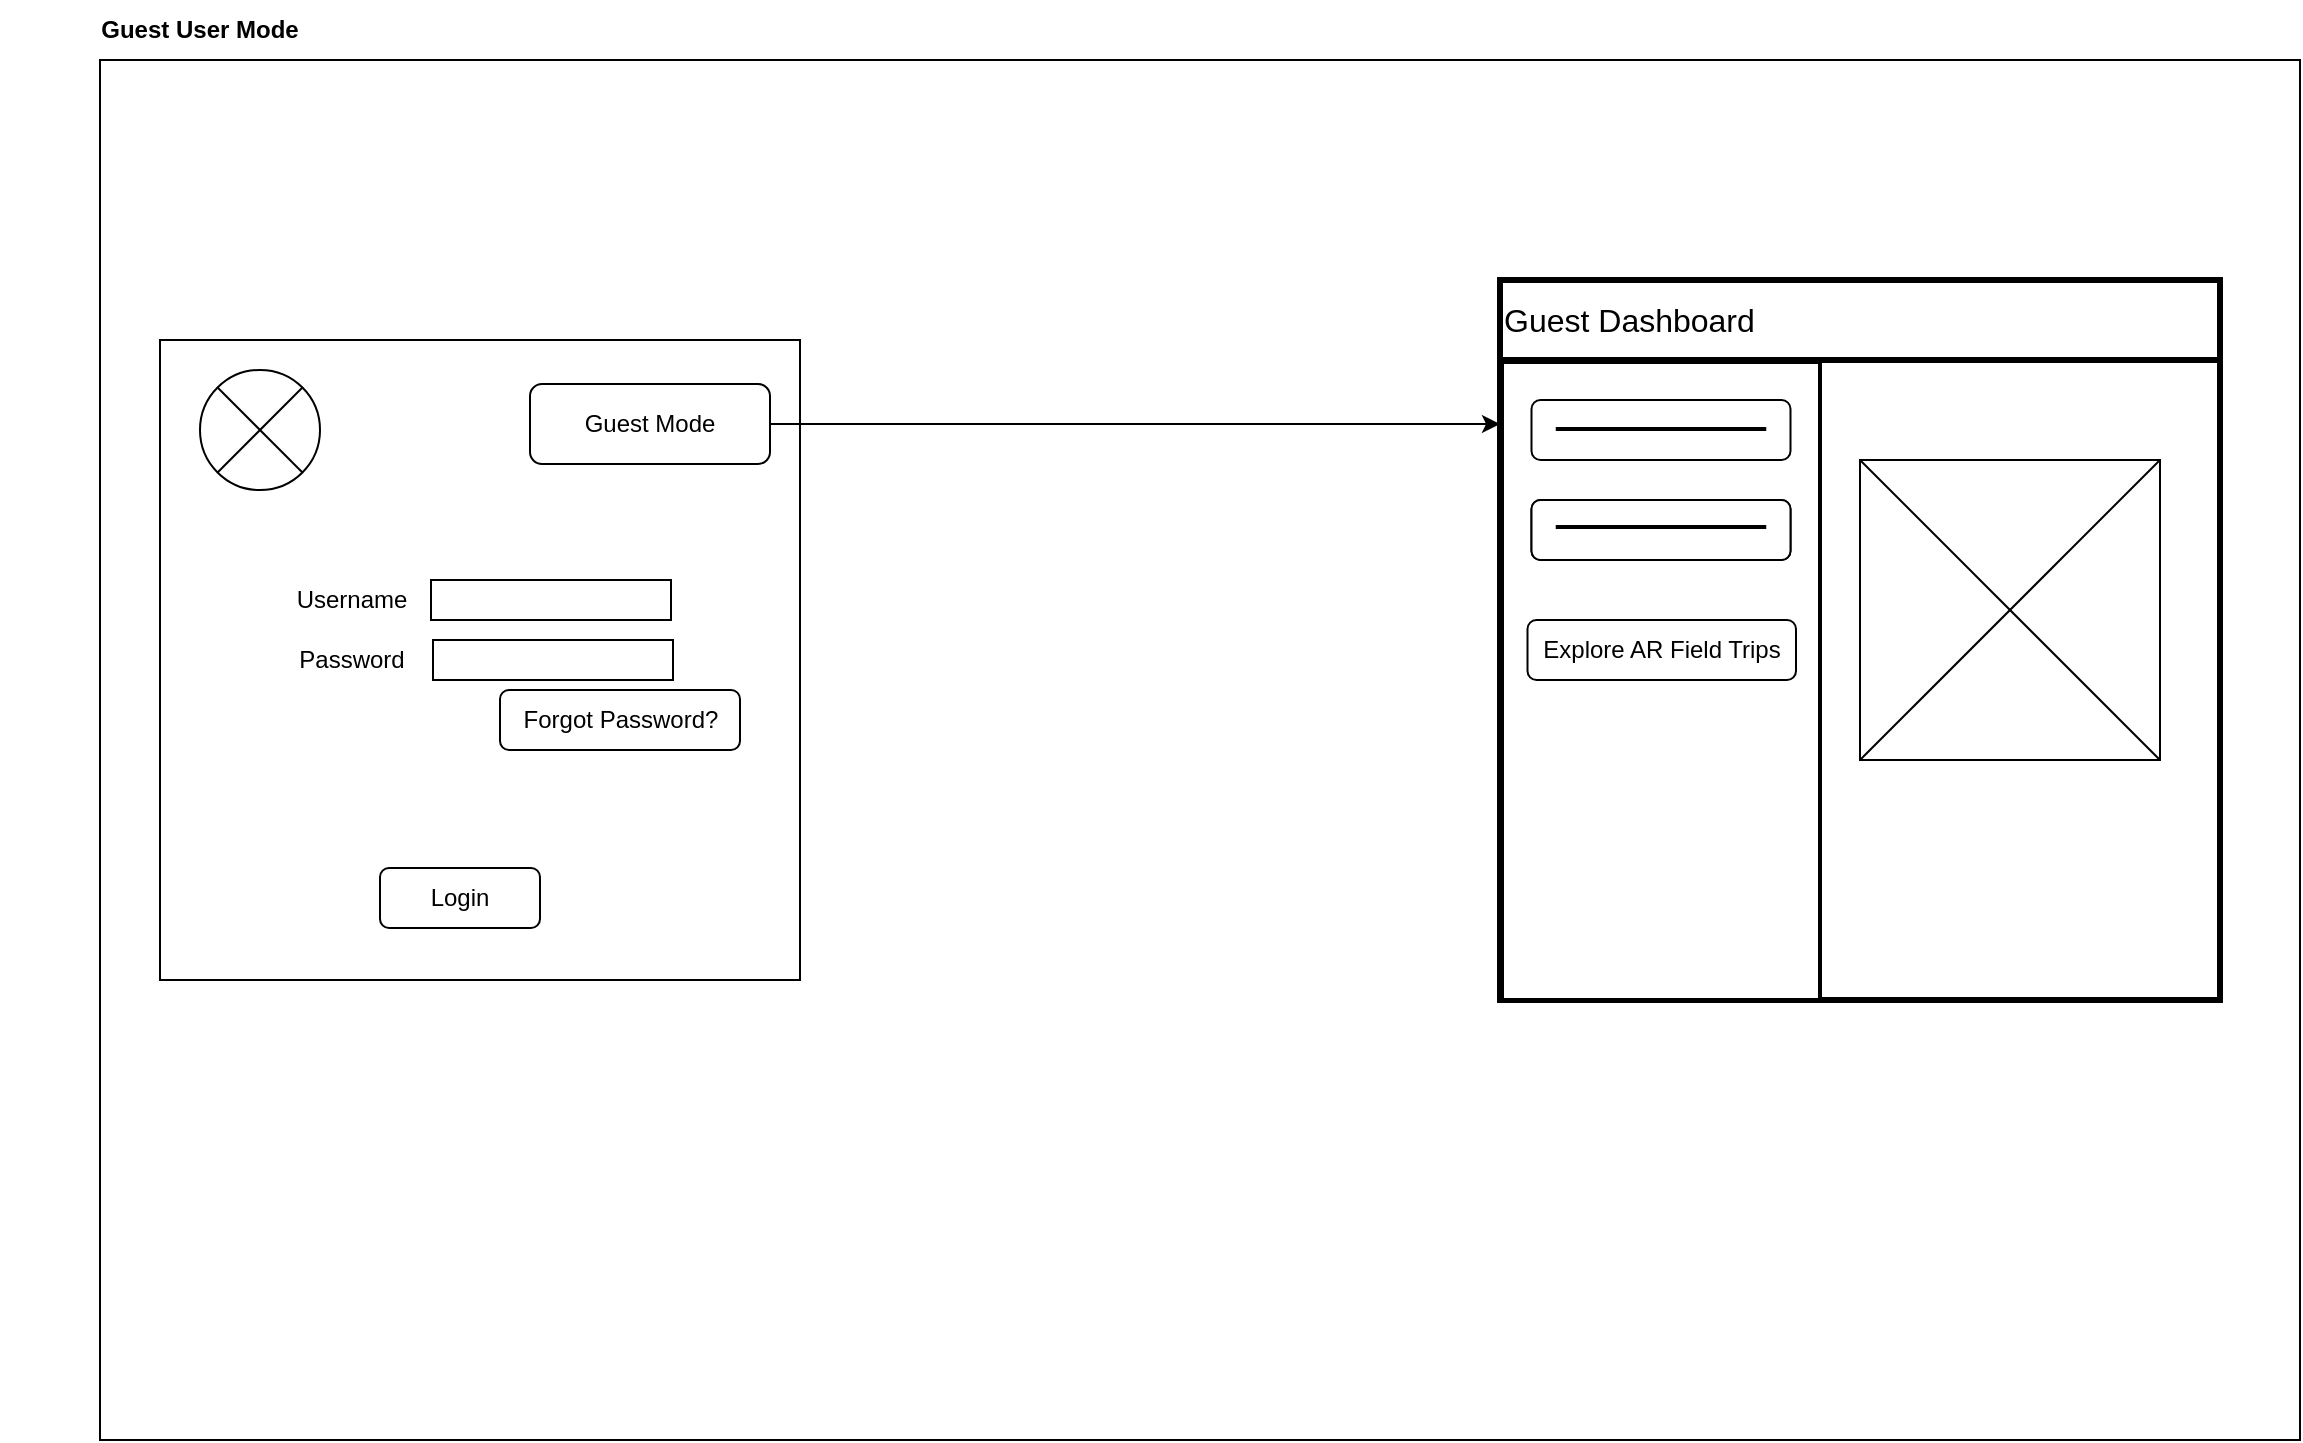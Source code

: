 <mxfile version="24.2.2" type="google">
  <diagram name="Page-1" id="HoPvJJRqYWB1J7XmvUNH">
    <mxGraphModel grid="1" page="1" gridSize="10" guides="1" tooltips="1" connect="1" arrows="1" fold="1" pageScale="1" pageWidth="850" pageHeight="1100" math="0" shadow="0">
      <root>
        <mxCell id="0" />
        <mxCell id="1" parent="0" />
        <mxCell id="nAupj4RW_UxKMyBwL4Jw-29" value="" style="rounded=0;whiteSpace=wrap;html=1;" vertex="1" parent="1">
          <mxGeometry x="90" y="-190" width="1100" height="690" as="geometry" />
        </mxCell>
        <mxCell id="nAupj4RW_UxKMyBwL4Jw-1" value="" style="whiteSpace=wrap;html=1;aspect=fixed;" vertex="1" parent="1">
          <mxGeometry x="120" y="-50" width="320" height="320" as="geometry" />
        </mxCell>
        <mxCell id="nAupj4RW_UxKMyBwL4Jw-2" value="Username" style="text;html=1;strokeColor=none;fillColor=none;align=center;verticalAlign=middle;whiteSpace=wrap;rounded=0;" vertex="1" parent="1">
          <mxGeometry x="185.5" y="65" width="60" height="30" as="geometry" />
        </mxCell>
        <mxCell id="nAupj4RW_UxKMyBwL4Jw-3" value="Password" style="text;html=1;strokeColor=none;fillColor=none;align=center;verticalAlign=middle;whiteSpace=wrap;rounded=0;" vertex="1" parent="1">
          <mxGeometry x="185.5" y="95" width="60" height="30" as="geometry" />
        </mxCell>
        <mxCell id="nAupj4RW_UxKMyBwL4Jw-4" value="" style="rounded=0;whiteSpace=wrap;html=1;" vertex="1" parent="1">
          <mxGeometry x="255.5" y="70" width="120" height="20" as="geometry" />
        </mxCell>
        <mxCell id="nAupj4RW_UxKMyBwL4Jw-5" value="" style="rounded=0;whiteSpace=wrap;html=1;" vertex="1" parent="1">
          <mxGeometry x="256.5" y="100" width="120" height="20" as="geometry" />
        </mxCell>
        <mxCell id="nAupj4RW_UxKMyBwL4Jw-6" value="" style="ellipse;whiteSpace=wrap;html=1;aspect=fixed;" vertex="1" parent="1">
          <mxGeometry x="140" y="-35" width="60" height="60" as="geometry" />
        </mxCell>
        <mxCell id="nAupj4RW_UxKMyBwL4Jw-7" value="" style="endArrow=none;html=1;rounded=0;entryX=0;entryY=0;entryDx=0;entryDy=0;exitX=1;exitY=1;exitDx=0;exitDy=0;" edge="1" parent="1" source="nAupj4RW_UxKMyBwL4Jw-6" target="nAupj4RW_UxKMyBwL4Jw-6">
          <mxGeometry width="50" height="50" relative="1" as="geometry">
            <mxPoint x="310" y="135" as="sourcePoint" />
            <mxPoint x="360" y="85" as="targetPoint" />
          </mxGeometry>
        </mxCell>
        <mxCell id="nAupj4RW_UxKMyBwL4Jw-8" value="" style="endArrow=none;html=1;rounded=0;entryX=1;entryY=0;entryDx=0;entryDy=0;exitX=0;exitY=1;exitDx=0;exitDy=0;" edge="1" parent="1" source="nAupj4RW_UxKMyBwL4Jw-6" target="nAupj4RW_UxKMyBwL4Jw-6">
          <mxGeometry width="50" height="50" relative="1" as="geometry">
            <mxPoint x="310" y="135" as="sourcePoint" />
            <mxPoint x="360" y="85" as="targetPoint" />
          </mxGeometry>
        </mxCell>
        <mxCell id="nAupj4RW_UxKMyBwL4Jw-9" value="Login" style="rounded=1;whiteSpace=wrap;html=1;" vertex="1" parent="1">
          <mxGeometry x="230" y="214" width="80" height="30" as="geometry" />
        </mxCell>
        <mxCell id="nAupj4RW_UxKMyBwL4Jw-10" value="Guest Mode" style="rounded=1;whiteSpace=wrap;html=1;" vertex="1" parent="1">
          <mxGeometry x="305" y="-28" width="120" height="40" as="geometry" />
        </mxCell>
        <mxCell id="nAupj4RW_UxKMyBwL4Jw-11" value="" style="rounded=1;whiteSpace=wrap;html=1;" vertex="1" parent="1">
          <mxGeometry x="290" y="125" width="120" height="30" as="geometry" />
        </mxCell>
        <mxCell id="nAupj4RW_UxKMyBwL4Jw-12" value="Forgot Password?" style="text;html=1;strokeColor=none;fillColor=none;align=center;verticalAlign=middle;whiteSpace=wrap;rounded=0;" vertex="1" parent="1">
          <mxGeometry x="297.5" y="125" width="105" height="30" as="geometry" />
        </mxCell>
        <mxCell id="nAupj4RW_UxKMyBwL4Jw-13" value="" style="whiteSpace=wrap;html=1;aspect=fixed;strokeWidth=3;" vertex="1" parent="1">
          <mxGeometry x="790" y="-80" width="360" height="360" as="geometry" />
        </mxCell>
        <mxCell id="nAupj4RW_UxKMyBwL4Jw-14" value="&lt;span style=&quot;font-size: 16px;&quot;&gt;Guest Dashboard&lt;/span&gt;" style="rounded=0;whiteSpace=wrap;html=1;strokeWidth=3;align=left;" vertex="1" parent="1">
          <mxGeometry x="790" y="-80" width="360" height="40" as="geometry" />
        </mxCell>
        <mxCell id="nAupj4RW_UxKMyBwL4Jw-15" value="" style="rounded=0;whiteSpace=wrap;html=1;strokeWidth=2;" vertex="1" parent="1">
          <mxGeometry x="791" y="-39" width="159" height="319" as="geometry" />
        </mxCell>
        <mxCell id="nAupj4RW_UxKMyBwL4Jw-16" value="" style="rounded=1;whiteSpace=wrap;html=1;" vertex="1" parent="1">
          <mxGeometry x="805.75" y="-20" width="129.5" height="30" as="geometry" />
        </mxCell>
        <mxCell id="nAupj4RW_UxKMyBwL4Jw-17" value="" style="rounded=1;whiteSpace=wrap;html=1;" vertex="1" parent="1">
          <mxGeometry x="805.75" y="30" width="129.5" height="30" as="geometry" />
        </mxCell>
        <mxCell id="nAupj4RW_UxKMyBwL4Jw-18" value="Explore AR Field Trips" style="rounded=1;whiteSpace=wrap;html=1;" vertex="1" parent="1">
          <mxGeometry x="803.75" y="90" width="134.25" height="30" as="geometry" />
        </mxCell>
        <mxCell id="nAupj4RW_UxKMyBwL4Jw-19" value="" style="rounded=0;whiteSpace=wrap;html=1;" vertex="1" parent="1">
          <mxGeometry x="818.38" y="-6" width="104.25" height="1" as="geometry" />
        </mxCell>
        <mxCell id="nAupj4RW_UxKMyBwL4Jw-20" value="" style="rounded=0;whiteSpace=wrap;html=1;" vertex="1" parent="1">
          <mxGeometry x="818.38" y="44" width="104.25" height="1" as="geometry" />
        </mxCell>
        <mxCell id="nAupj4RW_UxKMyBwL4Jw-21" value="" style="rounded=1;whiteSpace=wrap;html=1;" vertex="1" parent="1">
          <mxGeometry x="805.75" y="30" width="129.5" height="30" as="geometry" />
        </mxCell>
        <mxCell id="nAupj4RW_UxKMyBwL4Jw-22" value="" style="rounded=0;whiteSpace=wrap;html=1;" vertex="1" parent="1">
          <mxGeometry x="818.37" y="43" width="104.25" height="1" as="geometry" />
        </mxCell>
        <mxCell id="nAupj4RW_UxKMyBwL4Jw-23" value="" style="whiteSpace=wrap;html=1;aspect=fixed;" vertex="1" parent="1">
          <mxGeometry x="970" y="10" width="150" height="150" as="geometry" />
        </mxCell>
        <mxCell id="nAupj4RW_UxKMyBwL4Jw-24" value="" style="endArrow=none;html=1;rounded=0;entryX=1;entryY=0;entryDx=0;entryDy=0;exitX=0;exitY=1;exitDx=0;exitDy=0;" edge="1" parent="1" source="nAupj4RW_UxKMyBwL4Jw-23" target="nAupj4RW_UxKMyBwL4Jw-23">
          <mxGeometry width="50" height="50" relative="1" as="geometry">
            <mxPoint x="980" y="100" as="sourcePoint" />
            <mxPoint x="1030" y="50" as="targetPoint" />
          </mxGeometry>
        </mxCell>
        <mxCell id="nAupj4RW_UxKMyBwL4Jw-25" value="" style="endArrow=none;html=1;rounded=0;entryX=0;entryY=0;entryDx=0;entryDy=0;exitX=1;exitY=1;exitDx=0;exitDy=0;" edge="1" parent="1" source="nAupj4RW_UxKMyBwL4Jw-23" target="nAupj4RW_UxKMyBwL4Jw-23">
          <mxGeometry width="50" height="50" relative="1" as="geometry">
            <mxPoint x="980" y="100" as="sourcePoint" />
            <mxPoint x="1030" y="50" as="targetPoint" />
          </mxGeometry>
        </mxCell>
        <mxCell id="nAupj4RW_UxKMyBwL4Jw-27" style="edgeStyle=orthogonalEdgeStyle;rounded=0;orthogonalLoop=1;jettySize=auto;html=1;exitX=1;exitY=0.5;exitDx=0;exitDy=0;entryX=0;entryY=0.2;entryDx=0;entryDy=0;entryPerimeter=0;" edge="1" parent="1" source="nAupj4RW_UxKMyBwL4Jw-10" target="nAupj4RW_UxKMyBwL4Jw-13">
          <mxGeometry relative="1" as="geometry" />
        </mxCell>
        <mxCell id="nAupj4RW_UxKMyBwL4Jw-30" value="Guest User Mode" style="text;html=1;align=center;verticalAlign=middle;whiteSpace=wrap;rounded=0;fontStyle=1" vertex="1" parent="1">
          <mxGeometry x="40" y="-220" width="200" height="30" as="geometry" />
        </mxCell>
      </root>
    </mxGraphModel>
  </diagram>
</mxfile>

